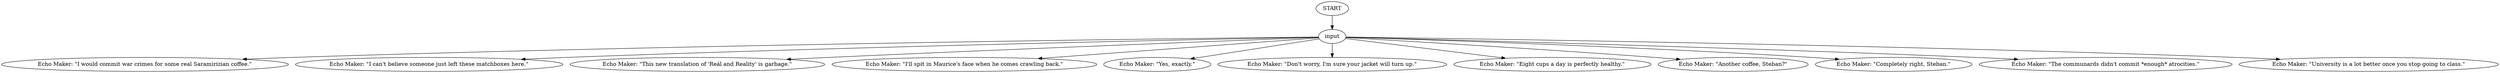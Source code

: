 # APT / ECHO MAKER barks
# Echo Maker's barks in the underground reading room
# ==================================================
digraph G {
	  0 [label="START"];
	  1 [label="input"];
	  2 [label="Echo Maker: \"I would commit war crimes for some real Saramirizian coffee.\""];
	  3 [label="Echo Maker: \"I can't believe someone just left these matchboxes here.\""];
	  4 [label="Echo Maker: \"This new translation of 'Reál and Reality' is garbage.\""];
	  5 [label="Echo Maker: \"I'll spit in Maurice's face when he comes crawling back.\""];
	  6 [label="Echo Maker: \"Yes, exactly.\""];
	  7 [label="Echo Maker: \"Don't worry, I'm sure your jacket will turn up.\""];
	  8 [label="Echo Maker: \"Eight cups a day is perfectly healthy.\""];
	  10 [label="Echo Maker: \"Another coffee, Steban?\""];
	  11 [label="Echo Maker: \"Completely right, Steban.\""];
	  12 [label="Echo Maker: \"The communards didn't commit *enough* atrocities.\""];
	  13 [label="Echo Maker: \"University is a lot better once you stop going to class.\""];
	  0 -> 1
	  1 -> 2
	  1 -> 3
	  1 -> 4
	  1 -> 5
	  1 -> 6
	  1 -> 7
	  1 -> 8
	  1 -> 10
	  1 -> 11
	  1 -> 12
	  1 -> 13
}

